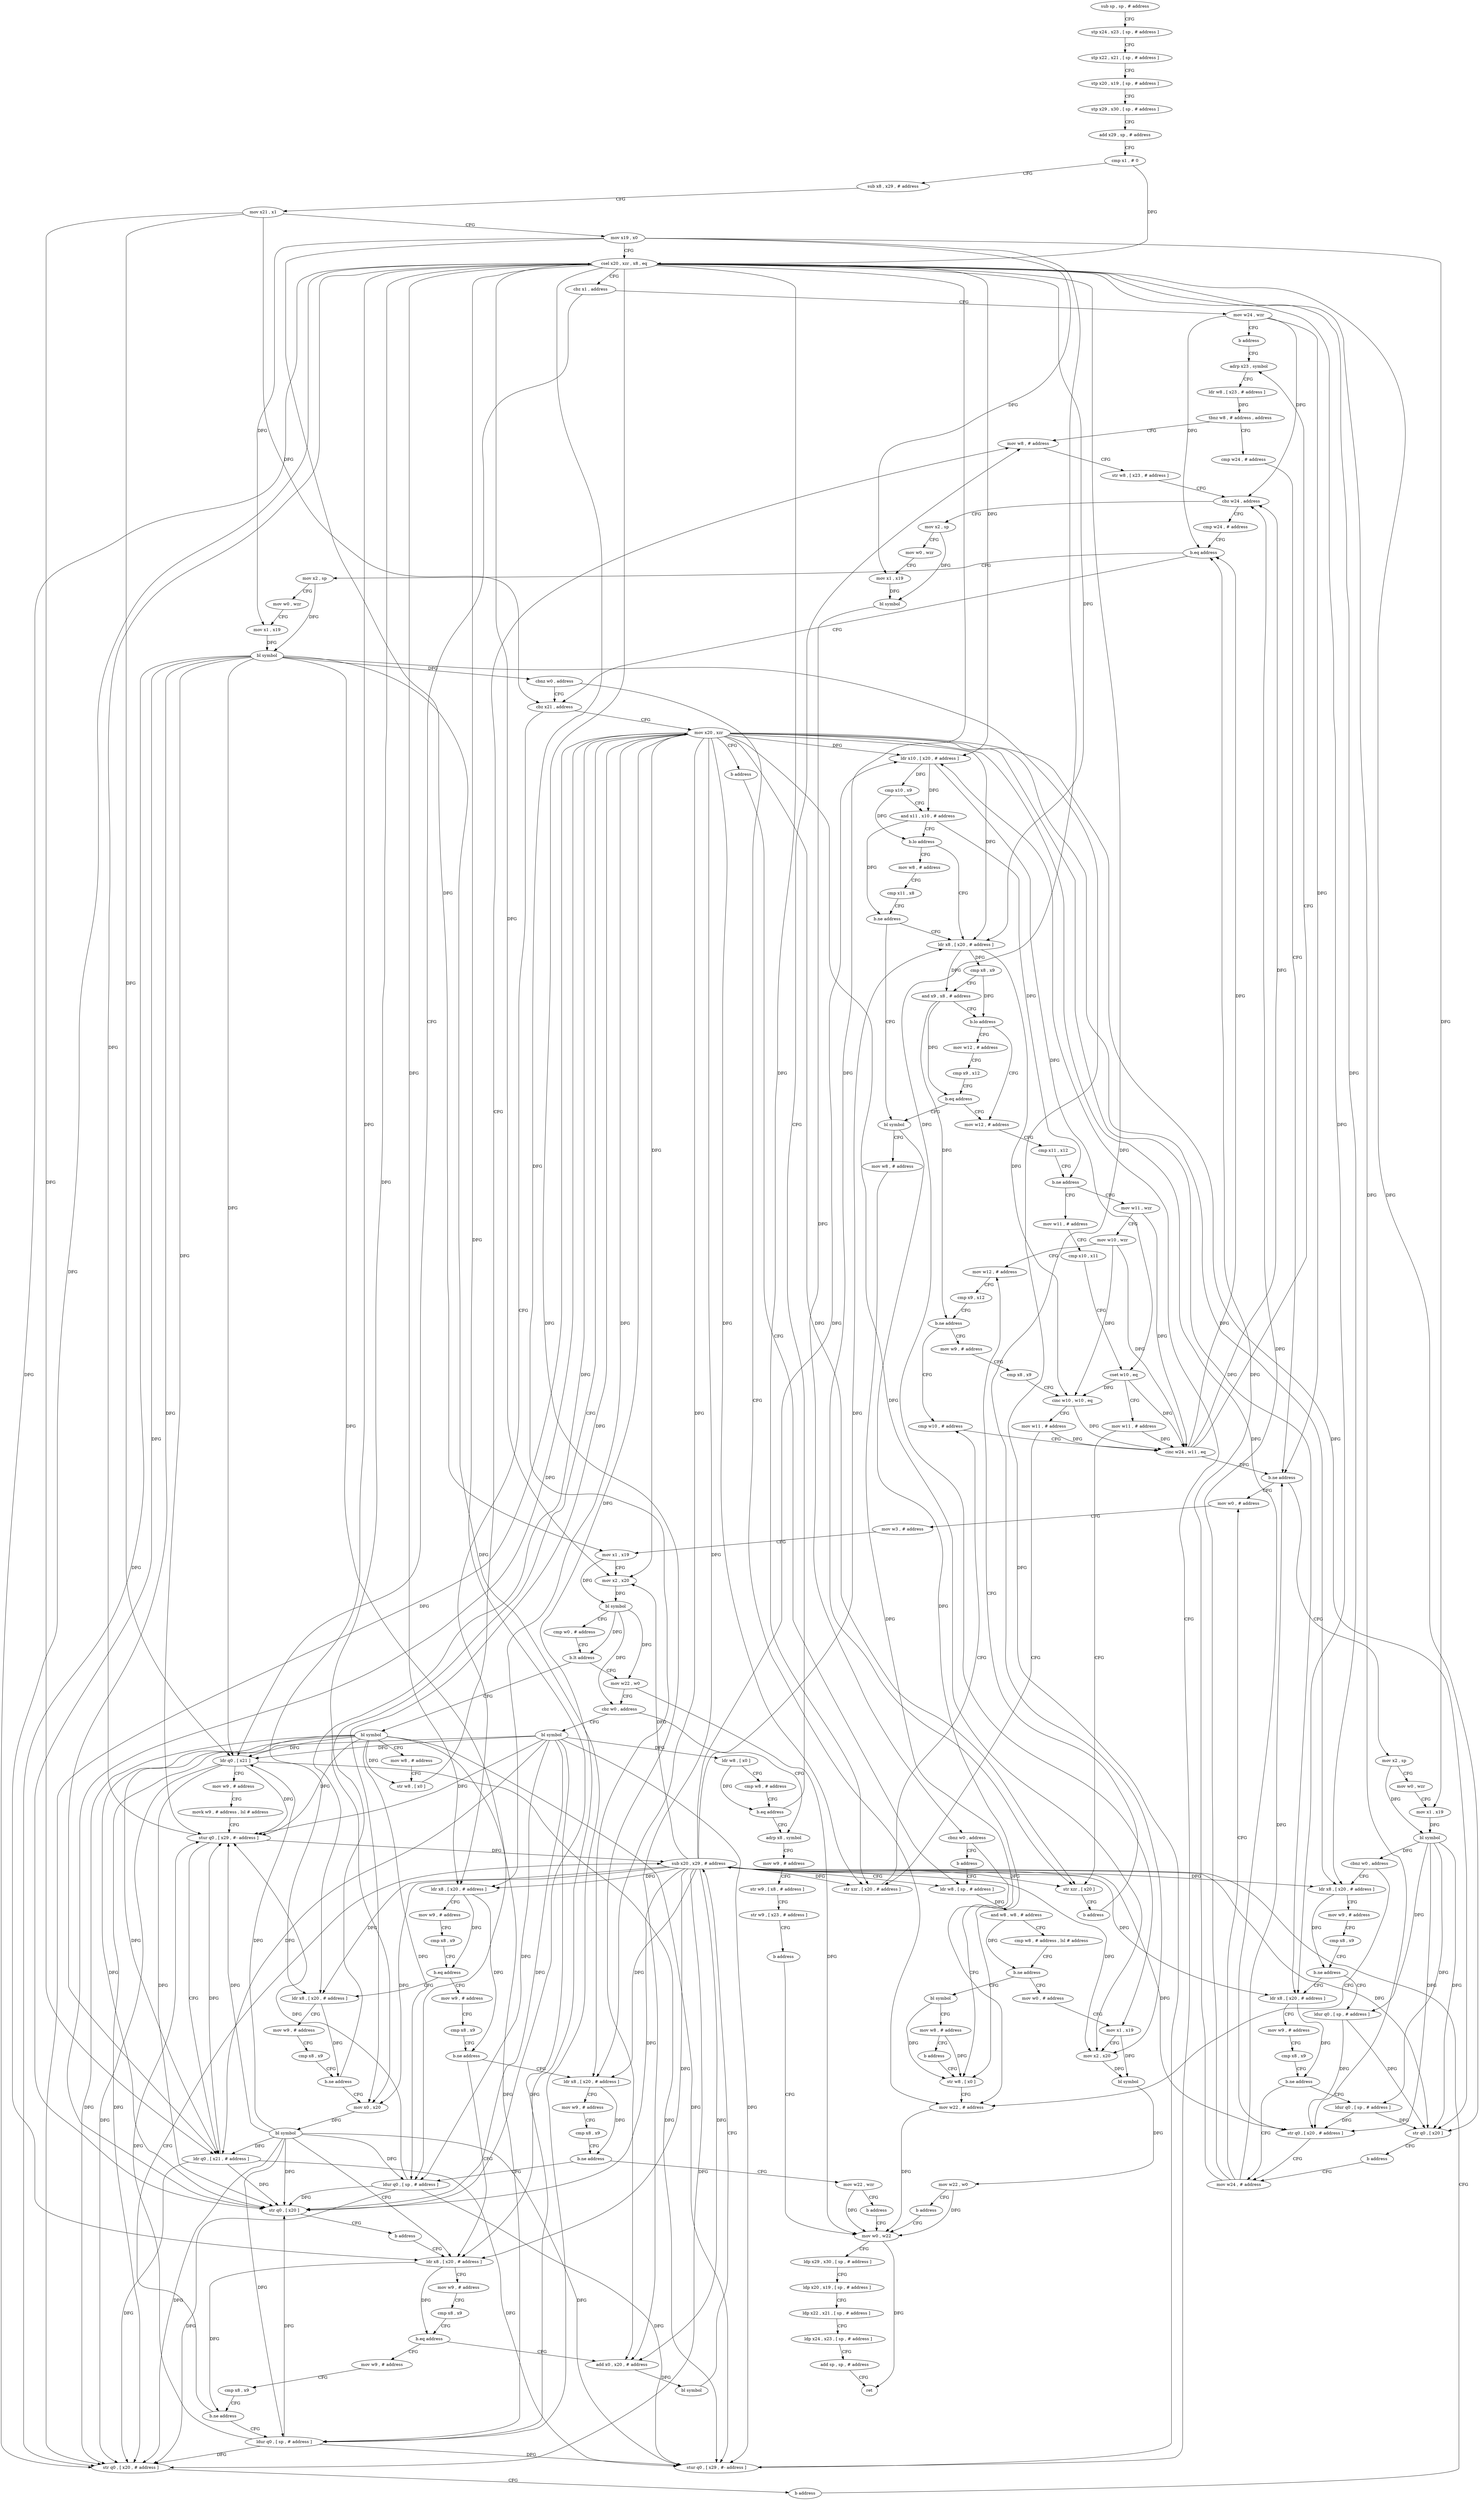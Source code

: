 digraph "func" {
"4294540" [label = "sub sp , sp , # address" ]
"4294544" [label = "stp x24 , x23 , [ sp , # address ]" ]
"4294548" [label = "stp x22 , x21 , [ sp , # address ]" ]
"4294552" [label = "stp x20 , x19 , [ sp , # address ]" ]
"4294556" [label = "stp x29 , x30 , [ sp , # address ]" ]
"4294560" [label = "add x29 , sp , # address" ]
"4294564" [label = "cmp x1 , # 0" ]
"4294568" [label = "sub x8 , x29 , # address" ]
"4294572" [label = "mov x21 , x1" ]
"4294576" [label = "mov x19 , x0" ]
"4294580" [label = "csel x20 , xzr , x8 , eq" ]
"4294584" [label = "cbz x1 , address" ]
"4294712" [label = "mov w24 , wzr" ]
"4294588" [label = "ldr q0 , [ x21 ]" ]
"4294716" [label = "b address" ]
"4294804" [label = "adrp x23 , symbol" ]
"4294592" [label = "mov w9 , # address" ]
"4294596" [label = "movk w9 , # address , lsl # address" ]
"4294600" [label = "stur q0 , [ x29 , #- address ]" ]
"4294604" [label = "ldr q0 , [ x21 , # address ]" ]
"4294608" [label = "stur q0 , [ x29 , #- address ]" ]
"4294612" [label = "ldr x10 , [ x20 , # address ]" ]
"4294616" [label = "cmp x10 , x9" ]
"4294620" [label = "and x11 , x10 , # address" ]
"4294624" [label = "b.lo address" ]
"4294640" [label = "ldr x8 , [ x20 , # address ]" ]
"4294628" [label = "mov w8 , # address" ]
"4294808" [label = "ldr w8 , [ x23 , # address ]" ]
"4294812" [label = "tbnz w8 , # address , address" ]
"4294940" [label = "mov w8 , # address" ]
"4294816" [label = "cmp w24 , # address" ]
"4294644" [label = "cmp x8 , x9" ]
"4294648" [label = "and x9 , x8 , # address" ]
"4294652" [label = "b.lo address" ]
"4294720" [label = "mov w12 , # address" ]
"4294656" [label = "mov w12 , # address" ]
"4294632" [label = "cmp x11 , x8" ]
"4294636" [label = "b.ne address" ]
"4294668" [label = "bl symbol" ]
"4294944" [label = "str w8 , [ x23 , # address ]" ]
"4294948" [label = "cbz w24 , address" ]
"4295036" [label = "mov x2 , sp" ]
"4294952" [label = "cmp w24 , # address" ]
"4294820" [label = "b.ne address" ]
"4294900" [label = "mov w0 , # address" ]
"4294824" [label = "mov x2 , sp" ]
"4294724" [label = "cmp x11 , x12" ]
"4294728" [label = "b.ne address" ]
"4294756" [label = "mov w11 , wzr" ]
"4294732" [label = "mov w11 , # address" ]
"4294660" [label = "cmp x9 , x12" ]
"4294664" [label = "b.eq address" ]
"4294672" [label = "mov w8 , # address" ]
"4294676" [label = "str w8 , [ x0 ]" ]
"4295040" [label = "mov w0 , wzr" ]
"4295044" [label = "mov x1 , x19" ]
"4295048" [label = "bl symbol" ]
"4295052" [label = "cbnz w0 , address" ]
"4294680" [label = "mov w22 , # address" ]
"4295056" [label = "b address" ]
"4294956" [label = "b.eq address" ]
"4294980" [label = "cbz x21 , address" ]
"4294960" [label = "mov x2 , sp" ]
"4294904" [label = "mov w3 , # address" ]
"4294908" [label = "mov x1 , x19" ]
"4294912" [label = "mov x2 , x20" ]
"4294916" [label = "bl symbol" ]
"4294920" [label = "cmp w0 , # address" ]
"4294924" [label = "b.lt address" ]
"4295060" [label = "mov w22 , w0" ]
"4294928" [label = "bl symbol" ]
"4294828" [label = "mov w0 , wzr" ]
"4294832" [label = "mov x1 , x19" ]
"4294836" [label = "bl symbol" ]
"4294840" [label = "cbnz w0 , address" ]
"4294844" [label = "ldr x8 , [ x20 , # address ]" ]
"4294760" [label = "mov w10 , wzr" ]
"4294764" [label = "mov w12 , # address" ]
"4294736" [label = "cmp x10 , x11" ]
"4294740" [label = "cset w10 , eq" ]
"4294744" [label = "mov w11 , # address" ]
"4294748" [label = "str xzr , [ x20 ]" ]
"4294752" [label = "b address" ]
"4294684" [label = "mov w0 , w22" ]
"4295200" [label = "ldr w8 , [ sp , # address ]" ]
"4295120" [label = "mov x20 , xzr" ]
"4294984" [label = "ldr x8 , [ x20 , # address ]" ]
"4294964" [label = "mov w0 , wzr" ]
"4294968" [label = "mov x1 , x19" ]
"4294972" [label = "bl symbol" ]
"4294976" [label = "cbnz w0 , address" ]
"4295064" [label = "cbz w0 , address" ]
"4295084" [label = "adrp x8 , symbol" ]
"4295068" [label = "bl symbol" ]
"4294932" [label = "mov w8 , # address" ]
"4294936" [label = "str w8 , [ x0 ]" ]
"4294848" [label = "mov w9 , # address" ]
"4294852" [label = "cmp x8 , x9" ]
"4294856" [label = "b.ne address" ]
"4294872" [label = "ldr x8 , [ x20 , # address ]" ]
"4294860" [label = "ldur q0 , [ sp , # address ]" ]
"4294796" [label = "cmp w10 , # address" ]
"4294800" [label = "cinc w24 , w11 , eq" ]
"4294776" [label = "mov w9 , # address" ]
"4294780" [label = "cmp x8 , x9" ]
"4294784" [label = "cinc w10 , w10 , eq" ]
"4294788" [label = "mov w11 , # address" ]
"4294792" [label = "str xzr , [ x20 , # address ]" ]
"4294768" [label = "cmp x9 , x12" ]
"4294772" [label = "b.ne address" ]
"4295204" [label = "and w8 , w8 , # address" ]
"4295208" [label = "cmp w8 , # address , lsl # address" ]
"4295212" [label = "b.ne address" ]
"4295228" [label = "mov w0 , # address" ]
"4295216" [label = "bl symbol" ]
"4295124" [label = "b address" ]
"4294988" [label = "mov w9 , # address" ]
"4294992" [label = "cmp x8 , x9" ]
"4294996" [label = "b.eq address" ]
"4295104" [label = "ldr x8 , [ x20 , # address ]" ]
"4295000" [label = "mov w9 , # address" ]
"4295088" [label = "mov w9 , # address" ]
"4295092" [label = "str w9 , [ x8 , # address ]" ]
"4295096" [label = "str w9 , [ x23 , # address ]" ]
"4295100" [label = "b address" ]
"4295072" [label = "ldr w8 , [ x0 ]" ]
"4295076" [label = "cmp w8 , # address" ]
"4295080" [label = "b.eq address" ]
"4294876" [label = "mov w9 , # address" ]
"4294880" [label = "cmp x8 , x9" ]
"4294884" [label = "b.ne address" ]
"4294896" [label = "mov w24 , # address" ]
"4294888" [label = "ldur q0 , [ sp , # address ]" ]
"4294864" [label = "str q0 , [ x20 ]" ]
"4294868" [label = "b address" ]
"4295232" [label = "mov x1 , x19" ]
"4295236" [label = "mov x2 , x20" ]
"4295240" [label = "bl symbol" ]
"4295244" [label = "mov w22 , w0" ]
"4295248" [label = "b address" ]
"4295220" [label = "mov w8 , # address" ]
"4295224" [label = "b address" ]
"4295108" [label = "mov w9 , # address" ]
"4295112" [label = "cmp x8 , x9" ]
"4295116" [label = "b.ne address" ]
"4295140" [label = "mov x0 , x20" ]
"4295004" [label = "cmp x8 , x9" ]
"4295008" [label = "b.ne address" ]
"4295148" [label = "ldr x8 , [ x20 , # address ]" ]
"4295012" [label = "ldr x8 , [ x20 , # address ]" ]
"4294688" [label = "ldp x29 , x30 , [ sp , # address ]" ]
"4294692" [label = "ldp x20 , x19 , [ sp , # address ]" ]
"4294696" [label = "ldp x22 , x21 , [ sp , # address ]" ]
"4294700" [label = "ldp x24 , x23 , [ sp , # address ]" ]
"4294704" [label = "add sp , sp , # address" ]
"4294708" [label = "ret" ]
"4294892" [label = "str q0 , [ x20 , # address ]" ]
"4295144" [label = "bl symbol" ]
"4295152" [label = "mov w9 , # address" ]
"4295156" [label = "cmp x8 , x9" ]
"4295160" [label = "b.eq address" ]
"4295188" [label = "add x0 , x20 , # address" ]
"4295164" [label = "mov w9 , # address" ]
"4295016" [label = "mov w9 , # address" ]
"4295020" [label = "cmp x8 , x9" ]
"4295024" [label = "b.ne address" ]
"4295128" [label = "ldur q0 , [ sp , # address ]" ]
"4295028" [label = "mov w22 , wzr" ]
"4295192" [label = "bl symbol" ]
"4295196" [label = "sub x20 , x29 , # address" ]
"4295168" [label = "cmp x8 , x9" ]
"4295172" [label = "b.ne address" ]
"4295176" [label = "ldur q0 , [ sp , # address ]" ]
"4295132" [label = "str q0 , [ x20 ]" ]
"4295136" [label = "b address" ]
"4295032" [label = "b address" ]
"4295180" [label = "str q0 , [ x20 , # address ]" ]
"4295184" [label = "b address" ]
"4294540" -> "4294544" [ label = "CFG" ]
"4294544" -> "4294548" [ label = "CFG" ]
"4294548" -> "4294552" [ label = "CFG" ]
"4294552" -> "4294556" [ label = "CFG" ]
"4294556" -> "4294560" [ label = "CFG" ]
"4294560" -> "4294564" [ label = "CFG" ]
"4294564" -> "4294568" [ label = "CFG" ]
"4294564" -> "4294580" [ label = "DFG" ]
"4294568" -> "4294572" [ label = "CFG" ]
"4294572" -> "4294576" [ label = "CFG" ]
"4294572" -> "4294588" [ label = "DFG" ]
"4294572" -> "4294604" [ label = "DFG" ]
"4294572" -> "4294980" [ label = "DFG" ]
"4294576" -> "4294580" [ label = "CFG" ]
"4294576" -> "4295044" [ label = "DFG" ]
"4294576" -> "4294908" [ label = "DFG" ]
"4294576" -> "4294832" [ label = "DFG" ]
"4294576" -> "4294968" [ label = "DFG" ]
"4294576" -> "4295232" [ label = "DFG" ]
"4294580" -> "4294584" [ label = "CFG" ]
"4294580" -> "4294612" [ label = "DFG" ]
"4294580" -> "4294640" [ label = "DFG" ]
"4294580" -> "4294912" [ label = "DFG" ]
"4294580" -> "4294844" [ label = "DFG" ]
"4294580" -> "4294984" [ label = "DFG" ]
"4294580" -> "4294872" [ label = "DFG" ]
"4294580" -> "4294864" [ label = "DFG" ]
"4294580" -> "4294748" [ label = "DFG" ]
"4294580" -> "4295236" [ label = "DFG" ]
"4294580" -> "4295104" [ label = "DFG" ]
"4294580" -> "4294892" [ label = "DFG" ]
"4294580" -> "4295140" [ label = "DFG" ]
"4294580" -> "4295148" [ label = "DFG" ]
"4294580" -> "4295012" [ label = "DFG" ]
"4294580" -> "4294792" [ label = "DFG" ]
"4294580" -> "4295188" [ label = "DFG" ]
"4294580" -> "4295132" [ label = "DFG" ]
"4294580" -> "4295180" [ label = "DFG" ]
"4294584" -> "4294712" [ label = "CFG" ]
"4294584" -> "4294588" [ label = "CFG" ]
"4294712" -> "4294716" [ label = "CFG" ]
"4294712" -> "4294948" [ label = "DFG" ]
"4294712" -> "4294820" [ label = "DFG" ]
"4294712" -> "4294956" [ label = "DFG" ]
"4294588" -> "4294592" [ label = "CFG" ]
"4294588" -> "4294600" [ label = "DFG" ]
"4294588" -> "4294608" [ label = "DFG" ]
"4294588" -> "4295132" [ label = "DFG" ]
"4294588" -> "4295180" [ label = "DFG" ]
"4294716" -> "4294804" [ label = "CFG" ]
"4294804" -> "4294808" [ label = "CFG" ]
"4294592" -> "4294596" [ label = "CFG" ]
"4294596" -> "4294600" [ label = "CFG" ]
"4294600" -> "4294604" [ label = "CFG" ]
"4294600" -> "4294580" [ label = "DFG" ]
"4294600" -> "4295196" [ label = "DFG" ]
"4294604" -> "4294608" [ label = "DFG" ]
"4294604" -> "4294600" [ label = "DFG" ]
"4294604" -> "4295132" [ label = "DFG" ]
"4294604" -> "4295180" [ label = "DFG" ]
"4294608" -> "4294612" [ label = "CFG" ]
"4294612" -> "4294616" [ label = "DFG" ]
"4294612" -> "4294620" [ label = "DFG" ]
"4294612" -> "4294740" [ label = "DFG" ]
"4294616" -> "4294620" [ label = "CFG" ]
"4294616" -> "4294624" [ label = "DFG" ]
"4294620" -> "4294624" [ label = "CFG" ]
"4294620" -> "4294636" [ label = "DFG" ]
"4294620" -> "4294728" [ label = "DFG" ]
"4294624" -> "4294640" [ label = "CFG" ]
"4294624" -> "4294628" [ label = "CFG" ]
"4294640" -> "4294644" [ label = "DFG" ]
"4294640" -> "4294648" [ label = "DFG" ]
"4294640" -> "4294784" [ label = "DFG" ]
"4294628" -> "4294632" [ label = "CFG" ]
"4294808" -> "4294812" [ label = "DFG" ]
"4294812" -> "4294940" [ label = "CFG" ]
"4294812" -> "4294816" [ label = "CFG" ]
"4294940" -> "4294944" [ label = "CFG" ]
"4294816" -> "4294820" [ label = "CFG" ]
"4294644" -> "4294648" [ label = "CFG" ]
"4294644" -> "4294652" [ label = "DFG" ]
"4294648" -> "4294652" [ label = "CFG" ]
"4294648" -> "4294664" [ label = "DFG" ]
"4294648" -> "4294772" [ label = "DFG" ]
"4294652" -> "4294720" [ label = "CFG" ]
"4294652" -> "4294656" [ label = "CFG" ]
"4294720" -> "4294724" [ label = "CFG" ]
"4294656" -> "4294660" [ label = "CFG" ]
"4294632" -> "4294636" [ label = "CFG" ]
"4294636" -> "4294668" [ label = "CFG" ]
"4294636" -> "4294640" [ label = "CFG" ]
"4294668" -> "4294672" [ label = "CFG" ]
"4294668" -> "4294676" [ label = "DFG" ]
"4294944" -> "4294948" [ label = "CFG" ]
"4294948" -> "4295036" [ label = "CFG" ]
"4294948" -> "4294952" [ label = "CFG" ]
"4295036" -> "4295040" [ label = "CFG" ]
"4295036" -> "4295048" [ label = "DFG" ]
"4294952" -> "4294956" [ label = "CFG" ]
"4294820" -> "4294900" [ label = "CFG" ]
"4294820" -> "4294824" [ label = "CFG" ]
"4294900" -> "4294904" [ label = "CFG" ]
"4294824" -> "4294828" [ label = "CFG" ]
"4294824" -> "4294836" [ label = "DFG" ]
"4294724" -> "4294728" [ label = "CFG" ]
"4294728" -> "4294756" [ label = "CFG" ]
"4294728" -> "4294732" [ label = "CFG" ]
"4294756" -> "4294760" [ label = "CFG" ]
"4294756" -> "4294800" [ label = "DFG" ]
"4294732" -> "4294736" [ label = "CFG" ]
"4294660" -> "4294664" [ label = "CFG" ]
"4294664" -> "4294720" [ label = "CFG" ]
"4294664" -> "4294668" [ label = "CFG" ]
"4294672" -> "4294676" [ label = "DFG" ]
"4294676" -> "4294680" [ label = "CFG" ]
"4295040" -> "4295044" [ label = "CFG" ]
"4295044" -> "4295048" [ label = "DFG" ]
"4295048" -> "4295052" [ label = "DFG" ]
"4295052" -> "4294680" [ label = "CFG" ]
"4295052" -> "4295056" [ label = "CFG" ]
"4294680" -> "4294684" [ label = "DFG" ]
"4295056" -> "4295200" [ label = "CFG" ]
"4294956" -> "4294980" [ label = "CFG" ]
"4294956" -> "4294960" [ label = "CFG" ]
"4294980" -> "4295120" [ label = "CFG" ]
"4294980" -> "4294984" [ label = "CFG" ]
"4294960" -> "4294964" [ label = "CFG" ]
"4294960" -> "4294972" [ label = "DFG" ]
"4294904" -> "4294908" [ label = "CFG" ]
"4294908" -> "4294912" [ label = "CFG" ]
"4294908" -> "4294916" [ label = "DFG" ]
"4294912" -> "4294916" [ label = "DFG" ]
"4294916" -> "4294920" [ label = "CFG" ]
"4294916" -> "4294924" [ label = "DFG" ]
"4294916" -> "4295060" [ label = "DFG" ]
"4294916" -> "4295064" [ label = "DFG" ]
"4294920" -> "4294924" [ label = "CFG" ]
"4294924" -> "4295060" [ label = "CFG" ]
"4294924" -> "4294928" [ label = "CFG" ]
"4295060" -> "4295064" [ label = "CFG" ]
"4295060" -> "4294684" [ label = "DFG" ]
"4294928" -> "4294932" [ label = "CFG" ]
"4294928" -> "4294600" [ label = "DFG" ]
"4294928" -> "4294608" [ label = "DFG" ]
"4294928" -> "4294936" [ label = "DFG" ]
"4294928" -> "4294588" [ label = "DFG" ]
"4294928" -> "4294604" [ label = "DFG" ]
"4294928" -> "4295128" [ label = "DFG" ]
"4294928" -> "4295132" [ label = "DFG" ]
"4294928" -> "4295176" [ label = "DFG" ]
"4294928" -> "4295180" [ label = "DFG" ]
"4294828" -> "4294832" [ label = "CFG" ]
"4294832" -> "4294836" [ label = "DFG" ]
"4294836" -> "4294840" [ label = "DFG" ]
"4294836" -> "4294860" [ label = "DFG" ]
"4294836" -> "4294864" [ label = "DFG" ]
"4294836" -> "4294888" [ label = "DFG" ]
"4294836" -> "4294892" [ label = "DFG" ]
"4294840" -> "4294680" [ label = "CFG" ]
"4294840" -> "4294844" [ label = "CFG" ]
"4294844" -> "4294848" [ label = "CFG" ]
"4294844" -> "4294856" [ label = "DFG" ]
"4294760" -> "4294764" [ label = "CFG" ]
"4294760" -> "4294800" [ label = "DFG" ]
"4294760" -> "4294784" [ label = "DFG" ]
"4294764" -> "4294768" [ label = "CFG" ]
"4294736" -> "4294740" [ label = "CFG" ]
"4294740" -> "4294744" [ label = "CFG" ]
"4294740" -> "4294800" [ label = "DFG" ]
"4294740" -> "4294784" [ label = "DFG" ]
"4294744" -> "4294748" [ label = "CFG" ]
"4294744" -> "4294800" [ label = "DFG" ]
"4294748" -> "4294752" [ label = "CFG" ]
"4294752" -> "4294764" [ label = "CFG" ]
"4294684" -> "4294688" [ label = "CFG" ]
"4294684" -> "4294708" [ label = "DFG" ]
"4295200" -> "4295204" [ label = "DFG" ]
"4295120" -> "4295124" [ label = "CFG" ]
"4295120" -> "4294612" [ label = "DFG" ]
"4295120" -> "4294640" [ label = "DFG" ]
"4295120" -> "4294912" [ label = "DFG" ]
"4295120" -> "4294844" [ label = "DFG" ]
"4295120" -> "4294984" [ label = "DFG" ]
"4295120" -> "4294872" [ label = "DFG" ]
"4295120" -> "4294864" [ label = "DFG" ]
"4295120" -> "4294748" [ label = "DFG" ]
"4295120" -> "4295236" [ label = "DFG" ]
"4295120" -> "4295104" [ label = "DFG" ]
"4295120" -> "4294892" [ label = "DFG" ]
"4295120" -> "4295140" [ label = "DFG" ]
"4295120" -> "4295148" [ label = "DFG" ]
"4295120" -> "4295012" [ label = "DFG" ]
"4295120" -> "4294792" [ label = "DFG" ]
"4295120" -> "4295188" [ label = "DFG" ]
"4295120" -> "4295132" [ label = "DFG" ]
"4295120" -> "4295180" [ label = "DFG" ]
"4294984" -> "4294988" [ label = "CFG" ]
"4294984" -> "4294996" [ label = "DFG" ]
"4294984" -> "4295008" [ label = "DFG" ]
"4294964" -> "4294968" [ label = "CFG" ]
"4294968" -> "4294972" [ label = "DFG" ]
"4294972" -> "4294976" [ label = "DFG" ]
"4294972" -> "4294600" [ label = "DFG" ]
"4294972" -> "4294608" [ label = "DFG" ]
"4294972" -> "4294588" [ label = "DFG" ]
"4294972" -> "4294604" [ label = "DFG" ]
"4294972" -> "4295128" [ label = "DFG" ]
"4294972" -> "4295132" [ label = "DFG" ]
"4294972" -> "4295176" [ label = "DFG" ]
"4294972" -> "4295180" [ label = "DFG" ]
"4294976" -> "4294680" [ label = "CFG" ]
"4294976" -> "4294980" [ label = "CFG" ]
"4295064" -> "4295084" [ label = "CFG" ]
"4295064" -> "4295068" [ label = "CFG" ]
"4295084" -> "4295088" [ label = "CFG" ]
"4295068" -> "4295072" [ label = "DFG" ]
"4295068" -> "4294600" [ label = "DFG" ]
"4295068" -> "4294608" [ label = "DFG" ]
"4295068" -> "4294588" [ label = "DFG" ]
"4295068" -> "4294604" [ label = "DFG" ]
"4295068" -> "4295128" [ label = "DFG" ]
"4295068" -> "4295132" [ label = "DFG" ]
"4295068" -> "4295176" [ label = "DFG" ]
"4295068" -> "4295180" [ label = "DFG" ]
"4294932" -> "4294936" [ label = "CFG" ]
"4294936" -> "4294940" [ label = "CFG" ]
"4294848" -> "4294852" [ label = "CFG" ]
"4294852" -> "4294856" [ label = "CFG" ]
"4294856" -> "4294872" [ label = "CFG" ]
"4294856" -> "4294860" [ label = "CFG" ]
"4294872" -> "4294876" [ label = "CFG" ]
"4294872" -> "4294884" [ label = "DFG" ]
"4294860" -> "4294864" [ label = "DFG" ]
"4294860" -> "4294892" [ label = "DFG" ]
"4294796" -> "4294800" [ label = "CFG" ]
"4294800" -> "4294804" [ label = "CFG" ]
"4294800" -> "4294948" [ label = "DFG" ]
"4294800" -> "4294820" [ label = "DFG" ]
"4294800" -> "4294956" [ label = "DFG" ]
"4294776" -> "4294780" [ label = "CFG" ]
"4294780" -> "4294784" [ label = "CFG" ]
"4294784" -> "4294788" [ label = "CFG" ]
"4294784" -> "4294800" [ label = "DFG" ]
"4294788" -> "4294792" [ label = "CFG" ]
"4294788" -> "4294800" [ label = "DFG" ]
"4294792" -> "4294796" [ label = "CFG" ]
"4294768" -> "4294772" [ label = "CFG" ]
"4294772" -> "4294796" [ label = "CFG" ]
"4294772" -> "4294776" [ label = "CFG" ]
"4295204" -> "4295208" [ label = "CFG" ]
"4295204" -> "4295212" [ label = "DFG" ]
"4295208" -> "4295212" [ label = "CFG" ]
"4295212" -> "4295228" [ label = "CFG" ]
"4295212" -> "4295216" [ label = "CFG" ]
"4295228" -> "4295232" [ label = "CFG" ]
"4295216" -> "4295220" [ label = "CFG" ]
"4295216" -> "4294676" [ label = "DFG" ]
"4295124" -> "4295200" [ label = "CFG" ]
"4294988" -> "4294992" [ label = "CFG" ]
"4294992" -> "4294996" [ label = "CFG" ]
"4294996" -> "4295104" [ label = "CFG" ]
"4294996" -> "4295000" [ label = "CFG" ]
"4295104" -> "4295108" [ label = "CFG" ]
"4295104" -> "4295116" [ label = "DFG" ]
"4295000" -> "4295004" [ label = "CFG" ]
"4295088" -> "4295092" [ label = "CFG" ]
"4295092" -> "4295096" [ label = "CFG" ]
"4295096" -> "4295100" [ label = "CFG" ]
"4295100" -> "4294684" [ label = "CFG" ]
"4295072" -> "4295076" [ label = "CFG" ]
"4295072" -> "4295080" [ label = "DFG" ]
"4295076" -> "4295080" [ label = "CFG" ]
"4295080" -> "4294940" [ label = "CFG" ]
"4295080" -> "4295084" [ label = "CFG" ]
"4294876" -> "4294880" [ label = "CFG" ]
"4294880" -> "4294884" [ label = "CFG" ]
"4294884" -> "4294896" [ label = "CFG" ]
"4294884" -> "4294888" [ label = "CFG" ]
"4294896" -> "4294900" [ label = "CFG" ]
"4294896" -> "4294948" [ label = "DFG" ]
"4294896" -> "4294820" [ label = "DFG" ]
"4294896" -> "4294956" [ label = "DFG" ]
"4294888" -> "4294892" [ label = "DFG" ]
"4294888" -> "4294864" [ label = "DFG" ]
"4294864" -> "4294868" [ label = "CFG" ]
"4294868" -> "4294896" [ label = "CFG" ]
"4295232" -> "4295236" [ label = "CFG" ]
"4295232" -> "4295240" [ label = "DFG" ]
"4295236" -> "4295240" [ label = "DFG" ]
"4295240" -> "4295244" [ label = "DFG" ]
"4295244" -> "4295248" [ label = "CFG" ]
"4295244" -> "4294684" [ label = "DFG" ]
"4295248" -> "4294684" [ label = "CFG" ]
"4295220" -> "4295224" [ label = "CFG" ]
"4295220" -> "4294676" [ label = "DFG" ]
"4295224" -> "4294676" [ label = "CFG" ]
"4295108" -> "4295112" [ label = "CFG" ]
"4295112" -> "4295116" [ label = "CFG" ]
"4295116" -> "4295140" [ label = "CFG" ]
"4295116" -> "4295120" [ label = "CFG" ]
"4295140" -> "4295144" [ label = "DFG" ]
"4295004" -> "4295008" [ label = "CFG" ]
"4295008" -> "4295148" [ label = "CFG" ]
"4295008" -> "4295012" [ label = "CFG" ]
"4295148" -> "4295152" [ label = "CFG" ]
"4295148" -> "4295160" [ label = "DFG" ]
"4295148" -> "4295172" [ label = "DFG" ]
"4295012" -> "4295016" [ label = "CFG" ]
"4295012" -> "4295024" [ label = "DFG" ]
"4294688" -> "4294692" [ label = "CFG" ]
"4294692" -> "4294696" [ label = "CFG" ]
"4294696" -> "4294700" [ label = "CFG" ]
"4294700" -> "4294704" [ label = "CFG" ]
"4294704" -> "4294708" [ label = "CFG" ]
"4294892" -> "4294896" [ label = "CFG" ]
"4295144" -> "4295148" [ label = "CFG" ]
"4295144" -> "4294600" [ label = "DFG" ]
"4295144" -> "4294608" [ label = "DFG" ]
"4295144" -> "4294588" [ label = "DFG" ]
"4295144" -> "4294604" [ label = "DFG" ]
"4295144" -> "4295128" [ label = "DFG" ]
"4295144" -> "4295132" [ label = "DFG" ]
"4295144" -> "4295176" [ label = "DFG" ]
"4295144" -> "4295180" [ label = "DFG" ]
"4295152" -> "4295156" [ label = "CFG" ]
"4295156" -> "4295160" [ label = "CFG" ]
"4295160" -> "4295188" [ label = "CFG" ]
"4295160" -> "4295164" [ label = "CFG" ]
"4295188" -> "4295192" [ label = "DFG" ]
"4295164" -> "4295168" [ label = "CFG" ]
"4295016" -> "4295020" [ label = "CFG" ]
"4295020" -> "4295024" [ label = "CFG" ]
"4295024" -> "4295128" [ label = "CFG" ]
"4295024" -> "4295028" [ label = "CFG" ]
"4295128" -> "4295132" [ label = "DFG" ]
"4295128" -> "4294600" [ label = "DFG" ]
"4295128" -> "4294608" [ label = "DFG" ]
"4295128" -> "4295180" [ label = "DFG" ]
"4295028" -> "4295032" [ label = "CFG" ]
"4295028" -> "4294684" [ label = "DFG" ]
"4295192" -> "4295196" [ label = "CFG" ]
"4295196" -> "4295200" [ label = "CFG" ]
"4295196" -> "4294612" [ label = "DFG" ]
"4295196" -> "4294640" [ label = "DFG" ]
"4295196" -> "4294912" [ label = "DFG" ]
"4295196" -> "4294844" [ label = "DFG" ]
"4295196" -> "4294984" [ label = "DFG" ]
"4295196" -> "4294872" [ label = "DFG" ]
"4295196" -> "4294748" [ label = "DFG" ]
"4295196" -> "4295236" [ label = "DFG" ]
"4295196" -> "4295104" [ label = "DFG" ]
"4295196" -> "4295140" [ label = "DFG" ]
"4295196" -> "4295148" [ label = "DFG" ]
"4295196" -> "4295012" [ label = "DFG" ]
"4295196" -> "4294792" [ label = "DFG" ]
"4295196" -> "4295188" [ label = "DFG" ]
"4295196" -> "4294864" [ label = "DFG" ]
"4295196" -> "4294892" [ label = "DFG" ]
"4295196" -> "4295132" [ label = "DFG" ]
"4295196" -> "4295180" [ label = "DFG" ]
"4295168" -> "4295172" [ label = "CFG" ]
"4295172" -> "4295196" [ label = "CFG" ]
"4295172" -> "4295176" [ label = "CFG" ]
"4295176" -> "4295180" [ label = "DFG" ]
"4295176" -> "4294600" [ label = "DFG" ]
"4295176" -> "4294608" [ label = "DFG" ]
"4295176" -> "4295132" [ label = "DFG" ]
"4295132" -> "4295136" [ label = "CFG" ]
"4295136" -> "4295148" [ label = "CFG" ]
"4295032" -> "4294684" [ label = "CFG" ]
"4295180" -> "4295184" [ label = "CFG" ]
"4295184" -> "4295196" [ label = "CFG" ]
}
